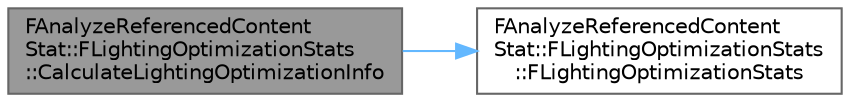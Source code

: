 digraph "FAnalyzeReferencedContentStat::FLightingOptimizationStats::CalculateLightingOptimizationInfo"
{
 // INTERACTIVE_SVG=YES
 // LATEX_PDF_SIZE
  bgcolor="transparent";
  edge [fontname=Helvetica,fontsize=10,labelfontname=Helvetica,labelfontsize=10];
  node [fontname=Helvetica,fontsize=10,shape=box,height=0.2,width=0.4];
  rankdir="LR";
  Node1 [id="Node000001",label="FAnalyzeReferencedContent\lStat::FLightingOptimizationStats\l::CalculateLightingOptimizationInfo",height=0.2,width=0.4,color="gray40", fillcolor="grey60", style="filled", fontcolor="black",tooltip="For a given list of parameters, compute a full spread of potential savings values using vertex light,..."];
  Node1 -> Node2 [id="edge1_Node000001_Node000002",color="steelblue1",style="solid",tooltip=" "];
  Node2 [id="Node000002",label="FAnalyzeReferencedContent\lStat::FLightingOptimizationStats\l::FLightingOptimizationStats",height=0.2,width=0.4,color="grey40", fillcolor="white", style="filled",URL="$dc/dc4/structFAnalyzeReferencedContentStat_1_1FLightingOptimizationStats.html#ac680a09930ac90f2888901ab4820b437",tooltip="Constructor, initializing all members."];
}

